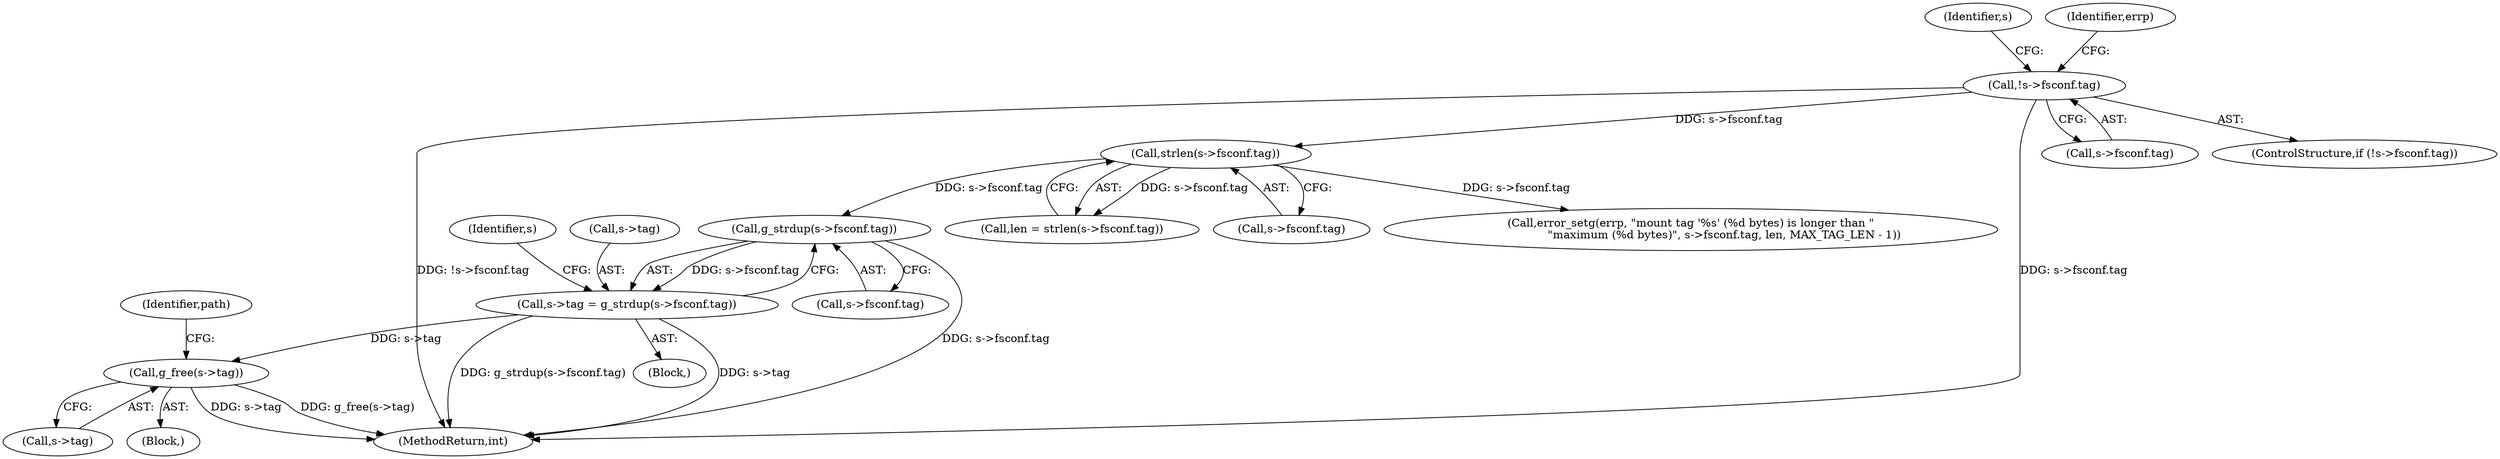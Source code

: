 digraph "0_qemu_4774718e5c194026ba5ee7a28d9be49be3080e42@API" {
"1000284" [label="(Call,g_strdup(s->fsconf.tag))"];
"1000254" [label="(Call,strlen(s->fsconf.tag))"];
"1000208" [label="(Call,!s->fsconf.tag)"];
"1000280" [label="(Call,s->tag = g_strdup(s->fsconf.tag))"];
"1000406" [label="(Call,g_free(s->tag))"];
"1000255" [label="(Call,s->fsconf.tag)"];
"1000107" [label="(Block,)"];
"1000254" [label="(Call,strlen(s->fsconf.tag))"];
"1000209" [label="(Call,s->fsconf.tag)"];
"1000252" [label="(Call,len = strlen(s->fsconf.tag))"];
"1000227" [label="(Identifier,s)"];
"1000407" [label="(Call,s->tag)"];
"1000412" [label="(Identifier,path)"];
"1000415" [label="(MethodReturn,int)"];
"1000293" [label="(Identifier,s)"];
"1000406" [label="(Call,g_free(s->tag))"];
"1000216" [label="(Identifier,errp)"];
"1000280" [label="(Call,s->tag = g_strdup(s->fsconf.tag))"];
"1000281" [label="(Call,s->tag)"];
"1000285" [label="(Call,s->fsconf.tag)"];
"1000267" [label="(Call,error_setg(errp, \"mount tag '%s' (%d bytes) is longer than \"\n                   \"maximum (%d bytes)\", s->fsconf.tag, len, MAX_TAG_LEN - 1))"];
"1000207" [label="(ControlStructure,if (!s->fsconf.tag))"];
"1000208" [label="(Call,!s->fsconf.tag)"];
"1000399" [label="(Block,)"];
"1000284" [label="(Call,g_strdup(s->fsconf.tag))"];
"1000284" -> "1000280"  [label="AST: "];
"1000284" -> "1000285"  [label="CFG: "];
"1000285" -> "1000284"  [label="AST: "];
"1000280" -> "1000284"  [label="CFG: "];
"1000284" -> "1000415"  [label="DDG: s->fsconf.tag"];
"1000284" -> "1000280"  [label="DDG: s->fsconf.tag"];
"1000254" -> "1000284"  [label="DDG: s->fsconf.tag"];
"1000254" -> "1000252"  [label="AST: "];
"1000254" -> "1000255"  [label="CFG: "];
"1000255" -> "1000254"  [label="AST: "];
"1000252" -> "1000254"  [label="CFG: "];
"1000254" -> "1000252"  [label="DDG: s->fsconf.tag"];
"1000208" -> "1000254"  [label="DDG: s->fsconf.tag"];
"1000254" -> "1000267"  [label="DDG: s->fsconf.tag"];
"1000208" -> "1000207"  [label="AST: "];
"1000208" -> "1000209"  [label="CFG: "];
"1000209" -> "1000208"  [label="AST: "];
"1000216" -> "1000208"  [label="CFG: "];
"1000227" -> "1000208"  [label="CFG: "];
"1000208" -> "1000415"  [label="DDG: s->fsconf.tag"];
"1000208" -> "1000415"  [label="DDG: !s->fsconf.tag"];
"1000280" -> "1000107"  [label="AST: "];
"1000281" -> "1000280"  [label="AST: "];
"1000293" -> "1000280"  [label="CFG: "];
"1000280" -> "1000415"  [label="DDG: g_strdup(s->fsconf.tag)"];
"1000280" -> "1000415"  [label="DDG: s->tag"];
"1000280" -> "1000406"  [label="DDG: s->tag"];
"1000406" -> "1000399"  [label="AST: "];
"1000406" -> "1000407"  [label="CFG: "];
"1000407" -> "1000406"  [label="AST: "];
"1000412" -> "1000406"  [label="CFG: "];
"1000406" -> "1000415"  [label="DDG: s->tag"];
"1000406" -> "1000415"  [label="DDG: g_free(s->tag)"];
}
